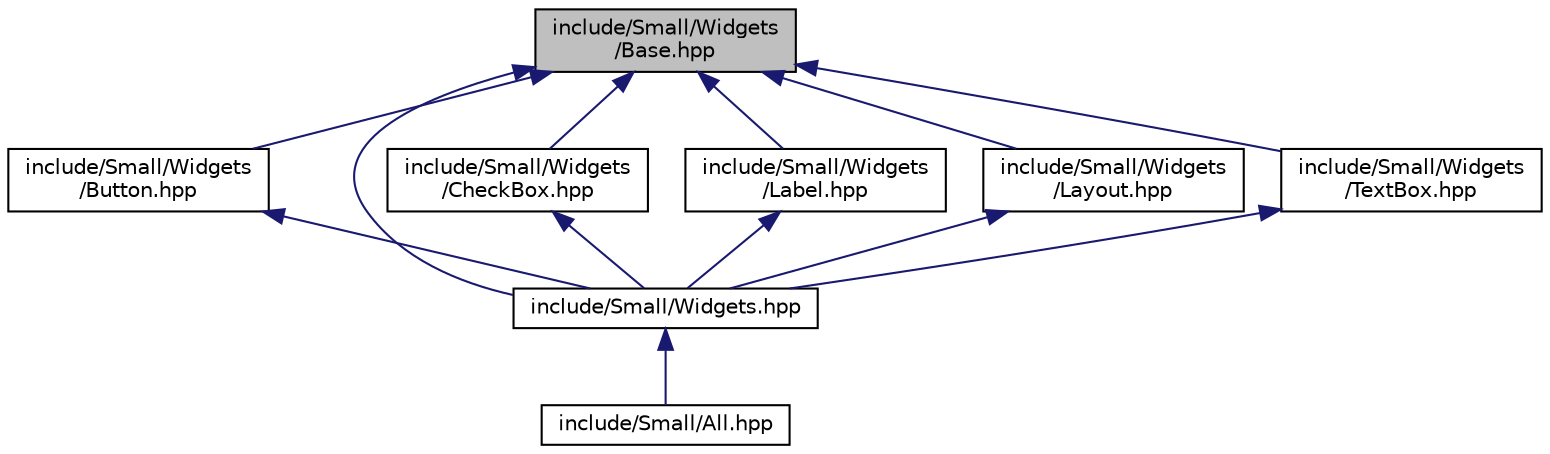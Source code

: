 digraph "include/Small/Widgets/Base.hpp"
{
 // INTERACTIVE_SVG=YES
  edge [fontname="Helvetica",fontsize="10",labelfontname="Helvetica",labelfontsize="10"];
  node [fontname="Helvetica",fontsize="10",shape=record];
  Node1 [label="include/Small/Widgets\l/Base.hpp",height=0.2,width=0.4,color="black", fillcolor="grey75", style="filled", fontcolor="black"];
  Node1 -> Node2 [dir="back",color="midnightblue",fontsize="10",style="solid",fontname="Helvetica"];
  Node2 [label="include/Small/Widgets\l/Button.hpp",height=0.2,width=0.4,color="black", fillcolor="white", style="filled",URL="$d4/db3/Button_8hpp.html",tooltip="Basic button widget. "];
  Node2 -> Node3 [dir="back",color="midnightblue",fontsize="10",style="solid",fontname="Helvetica"];
  Node3 [label="include/Small/Widgets.hpp",height=0.2,width=0.4,color="black", fillcolor="white", style="filled",URL="$d0/d27/Widgets_8hpp.html",tooltip="Include all the files from the Widgets folder. "];
  Node3 -> Node4 [dir="back",color="midnightblue",fontsize="10",style="solid",fontname="Helvetica"];
  Node4 [label="include/Small/All.hpp",height=0.2,width=0.4,color="black", fillcolor="white", style="filled",URL="$da/d41/All_8hpp.html",tooltip="Include the needed files to start a project using the library. "];
  Node1 -> Node5 [dir="back",color="midnightblue",fontsize="10",style="solid",fontname="Helvetica"];
  Node5 [label="include/Small/Widgets\l/CheckBox.hpp",height=0.2,width=0.4,color="black", fillcolor="white", style="filled",URL="$d5/d28/CheckBox_8hpp.html",tooltip="Basic checkbox widget. "];
  Node5 -> Node3 [dir="back",color="midnightblue",fontsize="10",style="solid",fontname="Helvetica"];
  Node1 -> Node6 [dir="back",color="midnightblue",fontsize="10",style="solid",fontname="Helvetica"];
  Node6 [label="include/Small/Widgets\l/Label.hpp",height=0.2,width=0.4,color="black", fillcolor="white", style="filled",URL="$da/d44/Label_8hpp.html",tooltip="Basic label widget. "];
  Node6 -> Node3 [dir="back",color="midnightblue",fontsize="10",style="solid",fontname="Helvetica"];
  Node1 -> Node7 [dir="back",color="midnightblue",fontsize="10",style="solid",fontname="Helvetica"];
  Node7 [label="include/Small/Widgets\l/Layout.hpp",height=0.2,width=0.4,color="black", fillcolor="white", style="filled",URL="$d4/df9/Layout_8hpp.html",tooltip="A widget acting as a collection of widgets. "];
  Node7 -> Node3 [dir="back",color="midnightblue",fontsize="10",style="solid",fontname="Helvetica"];
  Node1 -> Node8 [dir="back",color="midnightblue",fontsize="10",style="solid",fontname="Helvetica"];
  Node8 [label="include/Small/Widgets\l/TextBox.hpp",height=0.2,width=0.4,color="black", fillcolor="white", style="filled",URL="$d6/dc2/TextBox_8hpp.html",tooltip="Basic textbox widget. "];
  Node8 -> Node3 [dir="back",color="midnightblue",fontsize="10",style="solid",fontname="Helvetica"];
  Node1 -> Node3 [dir="back",color="midnightblue",fontsize="10",style="solid",fontname="Helvetica"];
}
